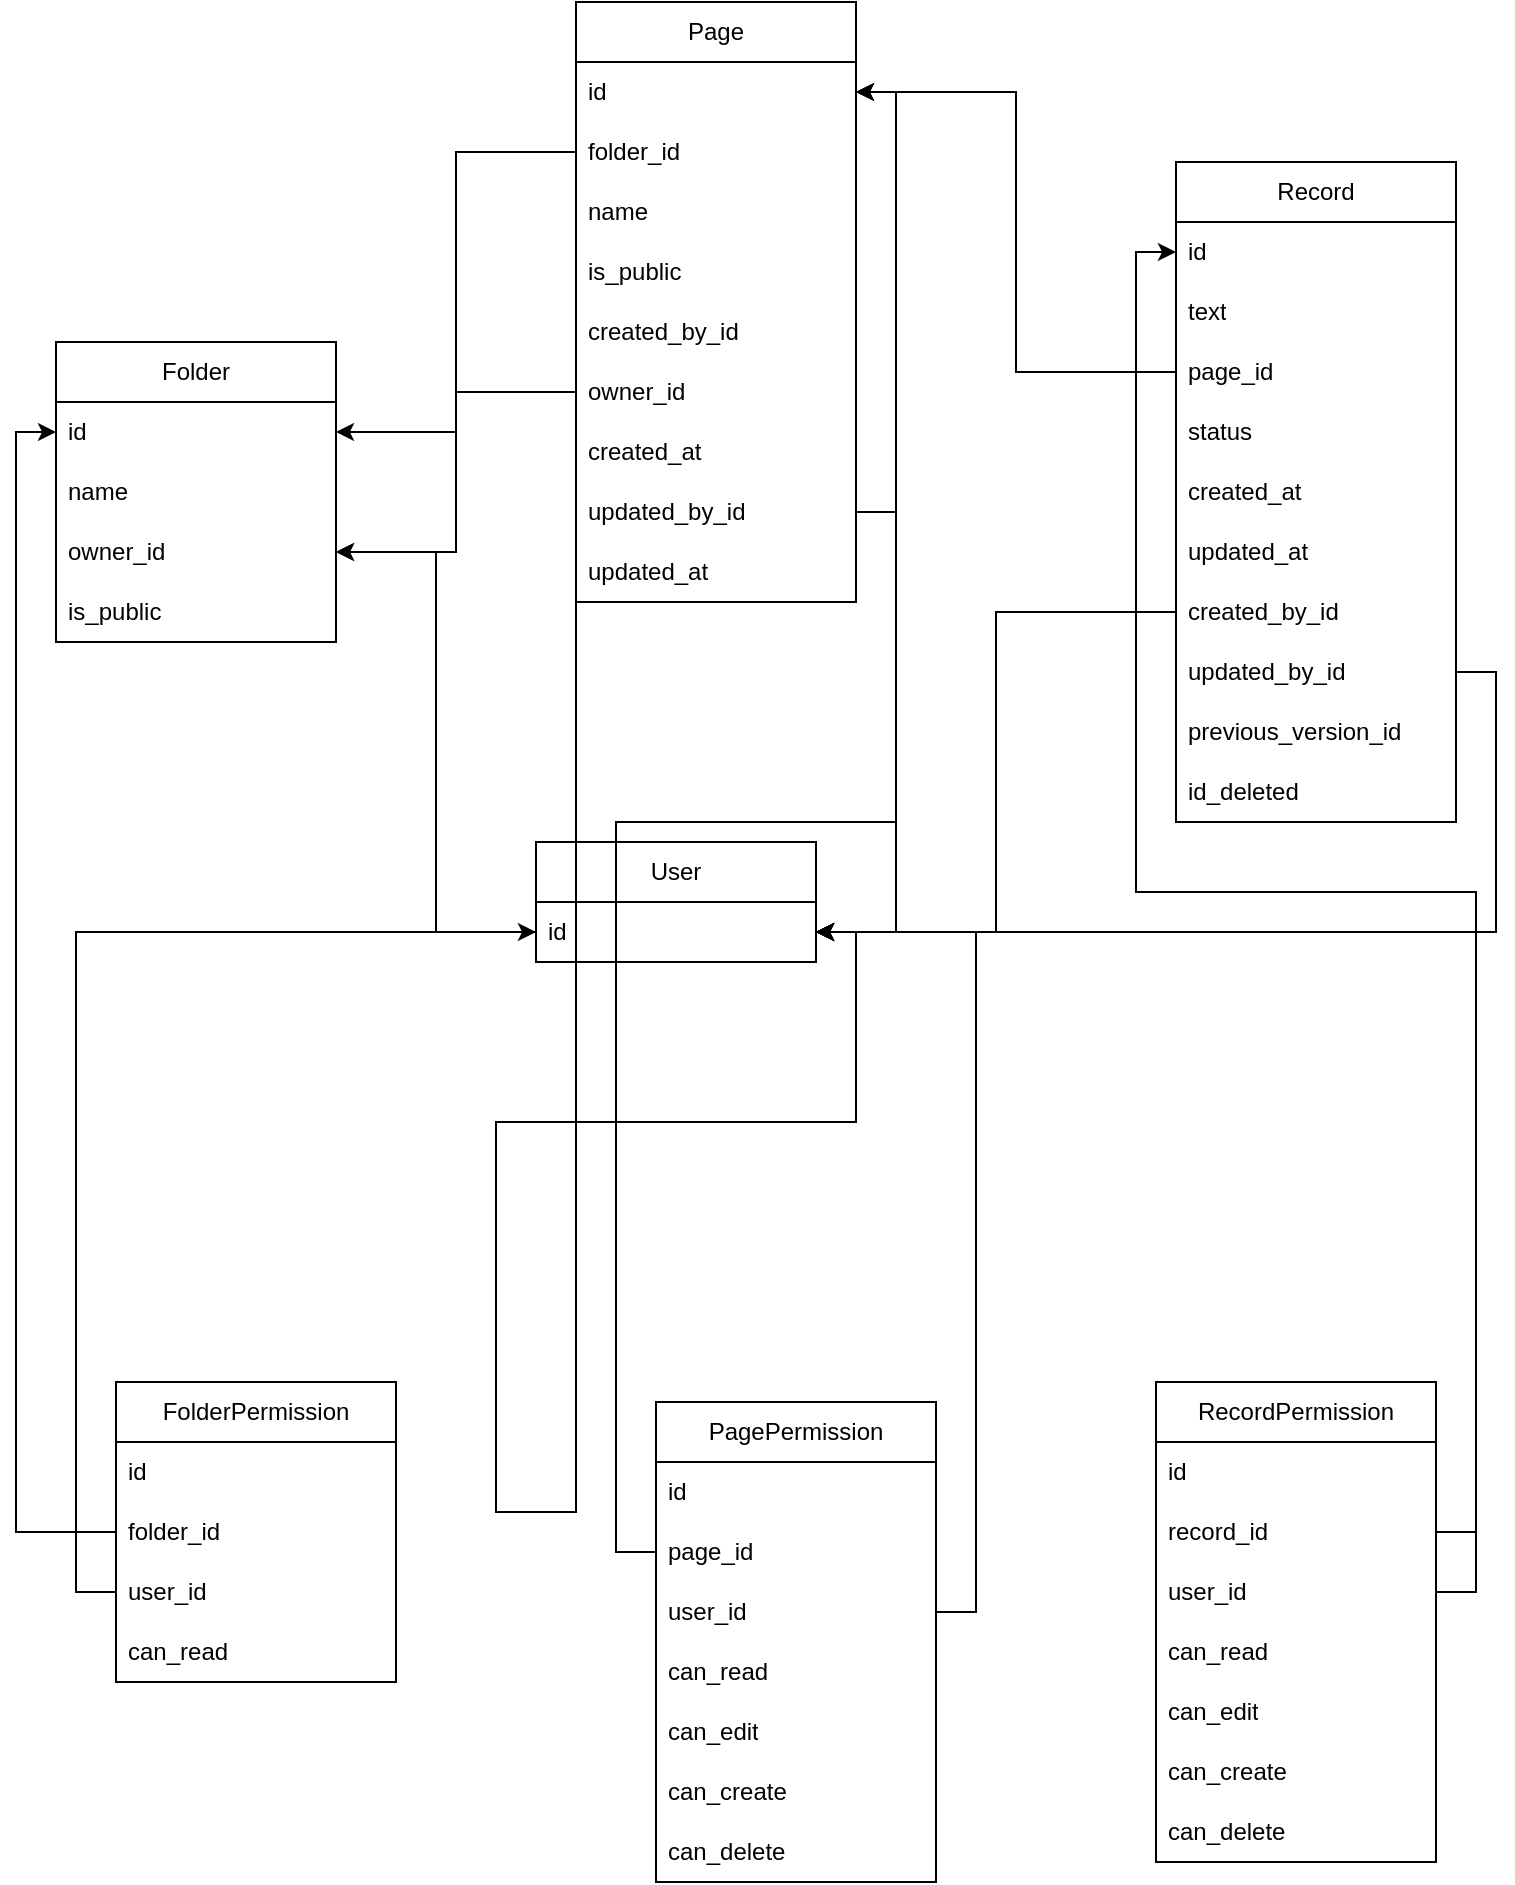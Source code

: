 <mxfile version="23.0.2" type="device">
  <diagram name="Страница — 1" id="hYY5Rk7xnTD9eC5QT3DJ">
    <mxGraphModel dx="1002" dy="1720" grid="1" gridSize="10" guides="1" tooltips="1" connect="1" arrows="1" fold="1" page="1" pageScale="1" pageWidth="827" pageHeight="1169" math="0" shadow="0">
      <root>
        <mxCell id="0" />
        <mxCell id="1" parent="0" />
        <mxCell id="MM1Cyqp3roJ8kWOKULAx-1" value="Folder" style="swimlane;fontStyle=0;childLayout=stackLayout;horizontal=1;startSize=30;horizontalStack=0;resizeParent=1;resizeParentMax=0;resizeLast=0;collapsible=1;marginBottom=0;whiteSpace=wrap;html=1;" vertex="1" parent="1">
          <mxGeometry x="70" y="-340" width="140" height="150" as="geometry" />
        </mxCell>
        <mxCell id="MM1Cyqp3roJ8kWOKULAx-2" value="id" style="text;strokeColor=none;fillColor=none;align=left;verticalAlign=middle;spacingLeft=4;spacingRight=4;overflow=hidden;points=[[0,0.5],[1,0.5]];portConstraint=eastwest;rotatable=0;whiteSpace=wrap;html=1;" vertex="1" parent="MM1Cyqp3roJ8kWOKULAx-1">
          <mxGeometry y="30" width="140" height="30" as="geometry" />
        </mxCell>
        <mxCell id="MM1Cyqp3roJ8kWOKULAx-3" value="name" style="text;strokeColor=none;fillColor=none;align=left;verticalAlign=middle;spacingLeft=4;spacingRight=4;overflow=hidden;points=[[0,0.5],[1,0.5]];portConstraint=eastwest;rotatable=0;whiteSpace=wrap;html=1;" vertex="1" parent="MM1Cyqp3roJ8kWOKULAx-1">
          <mxGeometry y="60" width="140" height="30" as="geometry" />
        </mxCell>
        <mxCell id="MM1Cyqp3roJ8kWOKULAx-29" value="owner_id" style="text;strokeColor=none;fillColor=none;align=left;verticalAlign=middle;spacingLeft=4;spacingRight=4;overflow=hidden;points=[[0,0.5],[1,0.5]];portConstraint=eastwest;rotatable=0;whiteSpace=wrap;html=1;" vertex="1" parent="MM1Cyqp3roJ8kWOKULAx-1">
          <mxGeometry y="90" width="140" height="30" as="geometry" />
        </mxCell>
        <mxCell id="MM1Cyqp3roJ8kWOKULAx-4" value="is_public" style="text;strokeColor=none;fillColor=none;align=left;verticalAlign=middle;spacingLeft=4;spacingRight=4;overflow=hidden;points=[[0,0.5],[1,0.5]];portConstraint=eastwest;rotatable=0;whiteSpace=wrap;html=1;" vertex="1" parent="MM1Cyqp3roJ8kWOKULAx-1">
          <mxGeometry y="120" width="140" height="30" as="geometry" />
        </mxCell>
        <mxCell id="MM1Cyqp3roJ8kWOKULAx-5" value="FolderPermission" style="swimlane;fontStyle=0;childLayout=stackLayout;horizontal=1;startSize=30;horizontalStack=0;resizeParent=1;resizeParentMax=0;resizeLast=0;collapsible=1;marginBottom=0;whiteSpace=wrap;html=1;" vertex="1" parent="1">
          <mxGeometry x="100" y="180" width="140" height="150" as="geometry" />
        </mxCell>
        <mxCell id="MM1Cyqp3roJ8kWOKULAx-6" value="id" style="text;strokeColor=none;fillColor=none;align=left;verticalAlign=middle;spacingLeft=4;spacingRight=4;overflow=hidden;points=[[0,0.5],[1,0.5]];portConstraint=eastwest;rotatable=0;whiteSpace=wrap;html=1;" vertex="1" parent="MM1Cyqp3roJ8kWOKULAx-5">
          <mxGeometry y="30" width="140" height="30" as="geometry" />
        </mxCell>
        <mxCell id="MM1Cyqp3roJ8kWOKULAx-7" value="folder_id" style="text;strokeColor=none;fillColor=none;align=left;verticalAlign=middle;spacingLeft=4;spacingRight=4;overflow=hidden;points=[[0,0.5],[1,0.5]];portConstraint=eastwest;rotatable=0;whiteSpace=wrap;html=1;" vertex="1" parent="MM1Cyqp3roJ8kWOKULAx-5">
          <mxGeometry y="60" width="140" height="30" as="geometry" />
        </mxCell>
        <mxCell id="MM1Cyqp3roJ8kWOKULAx-45" value="user_id" style="text;strokeColor=none;fillColor=none;align=left;verticalAlign=middle;spacingLeft=4;spacingRight=4;overflow=hidden;points=[[0,0.5],[1,0.5]];portConstraint=eastwest;rotatable=0;whiteSpace=wrap;html=1;" vertex="1" parent="MM1Cyqp3roJ8kWOKULAx-5">
          <mxGeometry y="90" width="140" height="30" as="geometry" />
        </mxCell>
        <mxCell id="MM1Cyqp3roJ8kWOKULAx-8" value="can_read" style="text;strokeColor=none;fillColor=none;align=left;verticalAlign=middle;spacingLeft=4;spacingRight=4;overflow=hidden;points=[[0,0.5],[1,0.5]];portConstraint=eastwest;rotatable=0;whiteSpace=wrap;html=1;" vertex="1" parent="MM1Cyqp3roJ8kWOKULAx-5">
          <mxGeometry y="120" width="140" height="30" as="geometry" />
        </mxCell>
        <mxCell id="MM1Cyqp3roJ8kWOKULAx-9" value="Page" style="swimlane;fontStyle=0;childLayout=stackLayout;horizontal=1;startSize=30;horizontalStack=0;resizeParent=1;resizeParentMax=0;resizeLast=0;collapsible=1;marginBottom=0;whiteSpace=wrap;html=1;" vertex="1" parent="1">
          <mxGeometry x="330" y="-510" width="140" height="300" as="geometry" />
        </mxCell>
        <mxCell id="MM1Cyqp3roJ8kWOKULAx-10" value="id" style="text;strokeColor=none;fillColor=none;align=left;verticalAlign=middle;spacingLeft=4;spacingRight=4;overflow=hidden;points=[[0,0.5],[1,0.5]];portConstraint=eastwest;rotatable=0;whiteSpace=wrap;html=1;" vertex="1" parent="MM1Cyqp3roJ8kWOKULAx-9">
          <mxGeometry y="30" width="140" height="30" as="geometry" />
        </mxCell>
        <mxCell id="MM1Cyqp3roJ8kWOKULAx-34" value="folder_id" style="text;strokeColor=none;fillColor=none;align=left;verticalAlign=middle;spacingLeft=4;spacingRight=4;overflow=hidden;points=[[0,0.5],[1,0.5]];portConstraint=eastwest;rotatable=0;whiteSpace=wrap;html=1;" vertex="1" parent="MM1Cyqp3roJ8kWOKULAx-9">
          <mxGeometry y="60" width="140" height="30" as="geometry" />
        </mxCell>
        <mxCell id="MM1Cyqp3roJ8kWOKULAx-11" value="name" style="text;strokeColor=none;fillColor=none;align=left;verticalAlign=middle;spacingLeft=4;spacingRight=4;overflow=hidden;points=[[0,0.5],[1,0.5]];portConstraint=eastwest;rotatable=0;whiteSpace=wrap;html=1;" vertex="1" parent="MM1Cyqp3roJ8kWOKULAx-9">
          <mxGeometry y="90" width="140" height="30" as="geometry" />
        </mxCell>
        <mxCell id="MM1Cyqp3roJ8kWOKULAx-35" value="is_public" style="text;strokeColor=none;fillColor=none;align=left;verticalAlign=middle;spacingLeft=4;spacingRight=4;overflow=hidden;points=[[0,0.5],[1,0.5]];portConstraint=eastwest;rotatable=0;whiteSpace=wrap;html=1;" vertex="1" parent="MM1Cyqp3roJ8kWOKULAx-9">
          <mxGeometry y="120" width="140" height="30" as="geometry" />
        </mxCell>
        <mxCell id="MM1Cyqp3roJ8kWOKULAx-54" value="created_by_id" style="text;strokeColor=none;fillColor=none;align=left;verticalAlign=middle;spacingLeft=4;spacingRight=4;overflow=hidden;points=[[0,0.5],[1,0.5]];portConstraint=eastwest;rotatable=0;whiteSpace=wrap;html=1;" vertex="1" parent="MM1Cyqp3roJ8kWOKULAx-9">
          <mxGeometry y="150" width="140" height="30" as="geometry" />
        </mxCell>
        <mxCell id="MM1Cyqp3roJ8kWOKULAx-36" value="owner_id" style="text;strokeColor=none;fillColor=none;align=left;verticalAlign=middle;spacingLeft=4;spacingRight=4;overflow=hidden;points=[[0,0.5],[1,0.5]];portConstraint=eastwest;rotatable=0;whiteSpace=wrap;html=1;" vertex="1" parent="MM1Cyqp3roJ8kWOKULAx-9">
          <mxGeometry y="180" width="140" height="30" as="geometry" />
        </mxCell>
        <mxCell id="MM1Cyqp3roJ8kWOKULAx-37" value="created_at" style="text;strokeColor=none;fillColor=none;align=left;verticalAlign=middle;spacingLeft=4;spacingRight=4;overflow=hidden;points=[[0,0.5],[1,0.5]];portConstraint=eastwest;rotatable=0;whiteSpace=wrap;html=1;" vertex="1" parent="MM1Cyqp3roJ8kWOKULAx-9">
          <mxGeometry y="210" width="140" height="30" as="geometry" />
        </mxCell>
        <mxCell id="MM1Cyqp3roJ8kWOKULAx-55" value="updated_by_id" style="text;strokeColor=none;fillColor=none;align=left;verticalAlign=middle;spacingLeft=4;spacingRight=4;overflow=hidden;points=[[0,0.5],[1,0.5]];portConstraint=eastwest;rotatable=0;whiteSpace=wrap;html=1;" vertex="1" parent="MM1Cyqp3roJ8kWOKULAx-9">
          <mxGeometry y="240" width="140" height="30" as="geometry" />
        </mxCell>
        <mxCell id="MM1Cyqp3roJ8kWOKULAx-12" value="updated_at" style="text;strokeColor=none;fillColor=none;align=left;verticalAlign=middle;spacingLeft=4;spacingRight=4;overflow=hidden;points=[[0,0.5],[1,0.5]];portConstraint=eastwest;rotatable=0;whiteSpace=wrap;html=1;" vertex="1" parent="MM1Cyqp3roJ8kWOKULAx-9">
          <mxGeometry y="270" width="140" height="30" as="geometry" />
        </mxCell>
        <mxCell id="MM1Cyqp3roJ8kWOKULAx-13" value="Record" style="swimlane;fontStyle=0;childLayout=stackLayout;horizontal=1;startSize=30;horizontalStack=0;resizeParent=1;resizeParentMax=0;resizeLast=0;collapsible=1;marginBottom=0;whiteSpace=wrap;html=1;" vertex="1" parent="1">
          <mxGeometry x="630" y="-430" width="140" height="330" as="geometry" />
        </mxCell>
        <mxCell id="MM1Cyqp3roJ8kWOKULAx-14" value="id" style="text;strokeColor=none;fillColor=none;align=left;verticalAlign=middle;spacingLeft=4;spacingRight=4;overflow=hidden;points=[[0,0.5],[1,0.5]];portConstraint=eastwest;rotatable=0;whiteSpace=wrap;html=1;" vertex="1" parent="MM1Cyqp3roJ8kWOKULAx-13">
          <mxGeometry y="30" width="140" height="30" as="geometry" />
        </mxCell>
        <mxCell id="MM1Cyqp3roJ8kWOKULAx-38" value="text" style="text;strokeColor=none;fillColor=none;align=left;verticalAlign=middle;spacingLeft=4;spacingRight=4;overflow=hidden;points=[[0,0.5],[1,0.5]];portConstraint=eastwest;rotatable=0;whiteSpace=wrap;html=1;" vertex="1" parent="MM1Cyqp3roJ8kWOKULAx-13">
          <mxGeometry y="60" width="140" height="30" as="geometry" />
        </mxCell>
        <mxCell id="MM1Cyqp3roJ8kWOKULAx-40" value="page_id" style="text;strokeColor=none;fillColor=none;align=left;verticalAlign=middle;spacingLeft=4;spacingRight=4;overflow=hidden;points=[[0,0.5],[1,0.5]];portConstraint=eastwest;rotatable=0;whiteSpace=wrap;html=1;" vertex="1" parent="MM1Cyqp3roJ8kWOKULAx-13">
          <mxGeometry y="90" width="140" height="30" as="geometry" />
        </mxCell>
        <mxCell id="MM1Cyqp3roJ8kWOKULAx-39" value="status" style="text;strokeColor=none;fillColor=none;align=left;verticalAlign=middle;spacingLeft=4;spacingRight=4;overflow=hidden;points=[[0,0.5],[1,0.5]];portConstraint=eastwest;rotatable=0;whiteSpace=wrap;html=1;" vertex="1" parent="MM1Cyqp3roJ8kWOKULAx-13">
          <mxGeometry y="120" width="140" height="30" as="geometry" />
        </mxCell>
        <mxCell id="MM1Cyqp3roJ8kWOKULAx-42" value="created_at" style="text;strokeColor=none;fillColor=none;align=left;verticalAlign=middle;spacingLeft=4;spacingRight=4;overflow=hidden;points=[[0,0.5],[1,0.5]];portConstraint=eastwest;rotatable=0;whiteSpace=wrap;html=1;" vertex="1" parent="MM1Cyqp3roJ8kWOKULAx-13">
          <mxGeometry y="150" width="140" height="30" as="geometry" />
        </mxCell>
        <mxCell id="MM1Cyqp3roJ8kWOKULAx-41" value="updated_at" style="text;strokeColor=none;fillColor=none;align=left;verticalAlign=middle;spacingLeft=4;spacingRight=4;overflow=hidden;points=[[0,0.5],[1,0.5]];portConstraint=eastwest;rotatable=0;whiteSpace=wrap;html=1;" vertex="1" parent="MM1Cyqp3roJ8kWOKULAx-13">
          <mxGeometry y="180" width="140" height="30" as="geometry" />
        </mxCell>
        <mxCell id="MM1Cyqp3roJ8kWOKULAx-44" value="created_by_id" style="text;strokeColor=none;fillColor=none;align=left;verticalAlign=middle;spacingLeft=4;spacingRight=4;overflow=hidden;points=[[0,0.5],[1,0.5]];portConstraint=eastwest;rotatable=0;whiteSpace=wrap;html=1;" vertex="1" parent="MM1Cyqp3roJ8kWOKULAx-13">
          <mxGeometry y="210" width="140" height="30" as="geometry" />
        </mxCell>
        <mxCell id="MM1Cyqp3roJ8kWOKULAx-43" value="updated_by_id" style="text;strokeColor=none;fillColor=none;align=left;verticalAlign=middle;spacingLeft=4;spacingRight=4;overflow=hidden;points=[[0,0.5],[1,0.5]];portConstraint=eastwest;rotatable=0;whiteSpace=wrap;html=1;" vertex="1" parent="MM1Cyqp3roJ8kWOKULAx-13">
          <mxGeometry y="240" width="140" height="30" as="geometry" />
        </mxCell>
        <mxCell id="MM1Cyqp3roJ8kWOKULAx-15" value="previous_version_id" style="text;strokeColor=none;fillColor=none;align=left;verticalAlign=middle;spacingLeft=4;spacingRight=4;overflow=hidden;points=[[0,0.5],[1,0.5]];portConstraint=eastwest;rotatable=0;whiteSpace=wrap;html=1;" vertex="1" parent="MM1Cyqp3roJ8kWOKULAx-13">
          <mxGeometry y="270" width="140" height="30" as="geometry" />
        </mxCell>
        <mxCell id="MM1Cyqp3roJ8kWOKULAx-16" value="id_deleted" style="text;strokeColor=none;fillColor=none;align=left;verticalAlign=middle;spacingLeft=4;spacingRight=4;overflow=hidden;points=[[0,0.5],[1,0.5]];portConstraint=eastwest;rotatable=0;whiteSpace=wrap;html=1;" vertex="1" parent="MM1Cyqp3roJ8kWOKULAx-13">
          <mxGeometry y="300" width="140" height="30" as="geometry" />
        </mxCell>
        <mxCell id="MM1Cyqp3roJ8kWOKULAx-17" value="User" style="swimlane;fontStyle=0;childLayout=stackLayout;horizontal=1;startSize=30;horizontalStack=0;resizeParent=1;resizeParentMax=0;resizeLast=0;collapsible=1;marginBottom=0;whiteSpace=wrap;html=1;" vertex="1" parent="1">
          <mxGeometry x="310" y="-90" width="140" height="60" as="geometry" />
        </mxCell>
        <mxCell id="MM1Cyqp3roJ8kWOKULAx-18" value="id" style="text;strokeColor=none;fillColor=none;align=left;verticalAlign=middle;spacingLeft=4;spacingRight=4;overflow=hidden;points=[[0,0.5],[1,0.5]];portConstraint=eastwest;rotatable=0;whiteSpace=wrap;html=1;" vertex="1" parent="MM1Cyqp3roJ8kWOKULAx-17">
          <mxGeometry y="30" width="140" height="30" as="geometry" />
        </mxCell>
        <mxCell id="MM1Cyqp3roJ8kWOKULAx-21" value="PagePermission" style="swimlane;fontStyle=0;childLayout=stackLayout;horizontal=1;startSize=30;horizontalStack=0;resizeParent=1;resizeParentMax=0;resizeLast=0;collapsible=1;marginBottom=0;whiteSpace=wrap;html=1;" vertex="1" parent="1">
          <mxGeometry x="370" y="190" width="140" height="240" as="geometry" />
        </mxCell>
        <mxCell id="MM1Cyqp3roJ8kWOKULAx-22" value="id" style="text;strokeColor=none;fillColor=none;align=left;verticalAlign=middle;spacingLeft=4;spacingRight=4;overflow=hidden;points=[[0,0.5],[1,0.5]];portConstraint=eastwest;rotatable=0;whiteSpace=wrap;html=1;" vertex="1" parent="MM1Cyqp3roJ8kWOKULAx-21">
          <mxGeometry y="30" width="140" height="30" as="geometry" />
        </mxCell>
        <mxCell id="MM1Cyqp3roJ8kWOKULAx-23" value="page_id" style="text;strokeColor=none;fillColor=none;align=left;verticalAlign=middle;spacingLeft=4;spacingRight=4;overflow=hidden;points=[[0,0.5],[1,0.5]];portConstraint=eastwest;rotatable=0;whiteSpace=wrap;html=1;" vertex="1" parent="MM1Cyqp3roJ8kWOKULAx-21">
          <mxGeometry y="60" width="140" height="30" as="geometry" />
        </mxCell>
        <mxCell id="MM1Cyqp3roJ8kWOKULAx-47" value="user_id" style="text;strokeColor=none;fillColor=none;align=left;verticalAlign=middle;spacingLeft=4;spacingRight=4;overflow=hidden;points=[[0,0.5],[1,0.5]];portConstraint=eastwest;rotatable=0;whiteSpace=wrap;html=1;" vertex="1" parent="MM1Cyqp3roJ8kWOKULAx-21">
          <mxGeometry y="90" width="140" height="30" as="geometry" />
        </mxCell>
        <mxCell id="MM1Cyqp3roJ8kWOKULAx-46" value="can_read" style="text;strokeColor=none;fillColor=none;align=left;verticalAlign=middle;spacingLeft=4;spacingRight=4;overflow=hidden;points=[[0,0.5],[1,0.5]];portConstraint=eastwest;rotatable=0;whiteSpace=wrap;html=1;" vertex="1" parent="MM1Cyqp3roJ8kWOKULAx-21">
          <mxGeometry y="120" width="140" height="30" as="geometry" />
        </mxCell>
        <mxCell id="MM1Cyqp3roJ8kWOKULAx-24" value="can_edit" style="text;strokeColor=none;fillColor=none;align=left;verticalAlign=middle;spacingLeft=4;spacingRight=4;overflow=hidden;points=[[0,0.5],[1,0.5]];portConstraint=eastwest;rotatable=0;whiteSpace=wrap;html=1;" vertex="1" parent="MM1Cyqp3roJ8kWOKULAx-21">
          <mxGeometry y="150" width="140" height="30" as="geometry" />
        </mxCell>
        <mxCell id="MM1Cyqp3roJ8kWOKULAx-48" value="can_create" style="text;strokeColor=none;fillColor=none;align=left;verticalAlign=middle;spacingLeft=4;spacingRight=4;overflow=hidden;points=[[0,0.5],[1,0.5]];portConstraint=eastwest;rotatable=0;whiteSpace=wrap;html=1;" vertex="1" parent="MM1Cyqp3roJ8kWOKULAx-21">
          <mxGeometry y="180" width="140" height="30" as="geometry" />
        </mxCell>
        <mxCell id="MM1Cyqp3roJ8kWOKULAx-49" value="can_delete" style="text;strokeColor=none;fillColor=none;align=left;verticalAlign=middle;spacingLeft=4;spacingRight=4;overflow=hidden;points=[[0,0.5],[1,0.5]];portConstraint=eastwest;rotatable=0;whiteSpace=wrap;html=1;" vertex="1" parent="MM1Cyqp3roJ8kWOKULAx-21">
          <mxGeometry y="210" width="140" height="30" as="geometry" />
        </mxCell>
        <mxCell id="MM1Cyqp3roJ8kWOKULAx-56" value="RecordPermission" style="swimlane;fontStyle=0;childLayout=stackLayout;horizontal=1;startSize=30;horizontalStack=0;resizeParent=1;resizeParentMax=0;resizeLast=0;collapsible=1;marginBottom=0;whiteSpace=wrap;html=1;" vertex="1" parent="1">
          <mxGeometry x="620" y="180" width="140" height="240" as="geometry" />
        </mxCell>
        <mxCell id="MM1Cyqp3roJ8kWOKULAx-57" value="id" style="text;strokeColor=none;fillColor=none;align=left;verticalAlign=middle;spacingLeft=4;spacingRight=4;overflow=hidden;points=[[0,0.5],[1,0.5]];portConstraint=eastwest;rotatable=0;whiteSpace=wrap;html=1;" vertex="1" parent="MM1Cyqp3roJ8kWOKULAx-56">
          <mxGeometry y="30" width="140" height="30" as="geometry" />
        </mxCell>
        <mxCell id="MM1Cyqp3roJ8kWOKULAx-58" value="record_id" style="text;strokeColor=none;fillColor=none;align=left;verticalAlign=middle;spacingLeft=4;spacingRight=4;overflow=hidden;points=[[0,0.5],[1,0.5]];portConstraint=eastwest;rotatable=0;whiteSpace=wrap;html=1;" vertex="1" parent="MM1Cyqp3roJ8kWOKULAx-56">
          <mxGeometry y="60" width="140" height="30" as="geometry" />
        </mxCell>
        <mxCell id="MM1Cyqp3roJ8kWOKULAx-59" value="user_id" style="text;strokeColor=none;fillColor=none;align=left;verticalAlign=middle;spacingLeft=4;spacingRight=4;overflow=hidden;points=[[0,0.5],[1,0.5]];portConstraint=eastwest;rotatable=0;whiteSpace=wrap;html=1;" vertex="1" parent="MM1Cyqp3roJ8kWOKULAx-56">
          <mxGeometry y="90" width="140" height="30" as="geometry" />
        </mxCell>
        <mxCell id="MM1Cyqp3roJ8kWOKULAx-60" value="can_read" style="text;strokeColor=none;fillColor=none;align=left;verticalAlign=middle;spacingLeft=4;spacingRight=4;overflow=hidden;points=[[0,0.5],[1,0.5]];portConstraint=eastwest;rotatable=0;whiteSpace=wrap;html=1;" vertex="1" parent="MM1Cyqp3roJ8kWOKULAx-56">
          <mxGeometry y="120" width="140" height="30" as="geometry" />
        </mxCell>
        <mxCell id="MM1Cyqp3roJ8kWOKULAx-61" value="can_edit" style="text;strokeColor=none;fillColor=none;align=left;verticalAlign=middle;spacingLeft=4;spacingRight=4;overflow=hidden;points=[[0,0.5],[1,0.5]];portConstraint=eastwest;rotatable=0;whiteSpace=wrap;html=1;" vertex="1" parent="MM1Cyqp3roJ8kWOKULAx-56">
          <mxGeometry y="150" width="140" height="30" as="geometry" />
        </mxCell>
        <mxCell id="MM1Cyqp3roJ8kWOKULAx-62" value="can_create" style="text;strokeColor=none;fillColor=none;align=left;verticalAlign=middle;spacingLeft=4;spacingRight=4;overflow=hidden;points=[[0,0.5],[1,0.5]];portConstraint=eastwest;rotatable=0;whiteSpace=wrap;html=1;" vertex="1" parent="MM1Cyqp3roJ8kWOKULAx-56">
          <mxGeometry y="180" width="140" height="30" as="geometry" />
        </mxCell>
        <mxCell id="MM1Cyqp3roJ8kWOKULAx-63" value="can_delete" style="text;strokeColor=none;fillColor=none;align=left;verticalAlign=middle;spacingLeft=4;spacingRight=4;overflow=hidden;points=[[0,0.5],[1,0.5]];portConstraint=eastwest;rotatable=0;whiteSpace=wrap;html=1;" vertex="1" parent="MM1Cyqp3roJ8kWOKULAx-56">
          <mxGeometry y="210" width="140" height="30" as="geometry" />
        </mxCell>
        <mxCell id="MM1Cyqp3roJ8kWOKULAx-64" style="edgeStyle=orthogonalEdgeStyle;rounded=0;orthogonalLoop=1;jettySize=auto;html=1;exitX=0;exitY=0.5;exitDx=0;exitDy=0;" edge="1" parent="1" source="MM1Cyqp3roJ8kWOKULAx-18" target="MM1Cyqp3roJ8kWOKULAx-29">
          <mxGeometry relative="1" as="geometry" />
        </mxCell>
        <mxCell id="MM1Cyqp3roJ8kWOKULAx-65" style="edgeStyle=orthogonalEdgeStyle;rounded=0;orthogonalLoop=1;jettySize=auto;html=1;exitX=0;exitY=0.5;exitDx=0;exitDy=0;" edge="1" parent="1" source="MM1Cyqp3roJ8kWOKULAx-34" target="MM1Cyqp3roJ8kWOKULAx-2">
          <mxGeometry relative="1" as="geometry" />
        </mxCell>
        <mxCell id="MM1Cyqp3roJ8kWOKULAx-66" style="edgeStyle=orthogonalEdgeStyle;rounded=0;orthogonalLoop=1;jettySize=auto;html=1;exitX=0;exitY=0.5;exitDx=0;exitDy=0;" edge="1" parent="1" source="MM1Cyqp3roJ8kWOKULAx-54" target="MM1Cyqp3roJ8kWOKULAx-18">
          <mxGeometry relative="1" as="geometry">
            <Array as="points">
              <mxPoint x="290" y="245" />
              <mxPoint x="290" y="50" />
              <mxPoint x="470" y="50" />
              <mxPoint x="470" y="-45" />
            </Array>
          </mxGeometry>
        </mxCell>
        <mxCell id="MM1Cyqp3roJ8kWOKULAx-67" style="edgeStyle=orthogonalEdgeStyle;rounded=0;orthogonalLoop=1;jettySize=auto;html=1;exitX=0;exitY=0.5;exitDx=0;exitDy=0;" edge="1" parent="1" source="MM1Cyqp3roJ8kWOKULAx-36" target="MM1Cyqp3roJ8kWOKULAx-29">
          <mxGeometry relative="1" as="geometry" />
        </mxCell>
        <mxCell id="MM1Cyqp3roJ8kWOKULAx-68" style="edgeStyle=orthogonalEdgeStyle;rounded=0;orthogonalLoop=1;jettySize=auto;html=1;exitX=1;exitY=0.5;exitDx=0;exitDy=0;" edge="1" parent="1" source="MM1Cyqp3roJ8kWOKULAx-55" target="MM1Cyqp3roJ8kWOKULAx-18">
          <mxGeometry relative="1" as="geometry" />
        </mxCell>
        <mxCell id="MM1Cyqp3roJ8kWOKULAx-69" style="edgeStyle=orthogonalEdgeStyle;rounded=0;orthogonalLoop=1;jettySize=auto;html=1;exitX=0;exitY=0.5;exitDx=0;exitDy=0;" edge="1" parent="1" source="MM1Cyqp3roJ8kWOKULAx-40" target="MM1Cyqp3roJ8kWOKULAx-10">
          <mxGeometry relative="1" as="geometry" />
        </mxCell>
        <mxCell id="MM1Cyqp3roJ8kWOKULAx-70" style="edgeStyle=orthogonalEdgeStyle;rounded=0;orthogonalLoop=1;jettySize=auto;html=1;exitX=0;exitY=0.5;exitDx=0;exitDy=0;" edge="1" parent="1" source="MM1Cyqp3roJ8kWOKULAx-44" target="MM1Cyqp3roJ8kWOKULAx-18">
          <mxGeometry relative="1" as="geometry" />
        </mxCell>
        <mxCell id="MM1Cyqp3roJ8kWOKULAx-71" style="edgeStyle=orthogonalEdgeStyle;rounded=0;orthogonalLoop=1;jettySize=auto;html=1;exitX=1;exitY=0.5;exitDx=0;exitDy=0;" edge="1" parent="1" source="MM1Cyqp3roJ8kWOKULAx-43" target="MM1Cyqp3roJ8kWOKULAx-18">
          <mxGeometry relative="1" as="geometry" />
        </mxCell>
        <mxCell id="MM1Cyqp3roJ8kWOKULAx-72" style="edgeStyle=orthogonalEdgeStyle;rounded=0;orthogonalLoop=1;jettySize=auto;html=1;exitX=0;exitY=0.5;exitDx=0;exitDy=0;entryX=0;entryY=0.5;entryDx=0;entryDy=0;" edge="1" parent="1" source="MM1Cyqp3roJ8kWOKULAx-7" target="MM1Cyqp3roJ8kWOKULAx-2">
          <mxGeometry relative="1" as="geometry" />
        </mxCell>
        <mxCell id="MM1Cyqp3roJ8kWOKULAx-73" style="edgeStyle=orthogonalEdgeStyle;rounded=0;orthogonalLoop=1;jettySize=auto;html=1;exitX=0;exitY=0.5;exitDx=0;exitDy=0;" edge="1" parent="1" source="MM1Cyqp3roJ8kWOKULAx-45" target="MM1Cyqp3roJ8kWOKULAx-18">
          <mxGeometry relative="1" as="geometry" />
        </mxCell>
        <mxCell id="MM1Cyqp3roJ8kWOKULAx-74" style="edgeStyle=orthogonalEdgeStyle;rounded=0;orthogonalLoop=1;jettySize=auto;html=1;exitX=0;exitY=0.5;exitDx=0;exitDy=0;" edge="1" parent="1" source="MM1Cyqp3roJ8kWOKULAx-23" target="MM1Cyqp3roJ8kWOKULAx-10">
          <mxGeometry relative="1" as="geometry" />
        </mxCell>
        <mxCell id="MM1Cyqp3roJ8kWOKULAx-75" style="edgeStyle=orthogonalEdgeStyle;rounded=0;orthogonalLoop=1;jettySize=auto;html=1;exitX=1;exitY=0.5;exitDx=0;exitDy=0;" edge="1" parent="1" source="MM1Cyqp3roJ8kWOKULAx-47" target="MM1Cyqp3roJ8kWOKULAx-18">
          <mxGeometry relative="1" as="geometry" />
        </mxCell>
        <mxCell id="MM1Cyqp3roJ8kWOKULAx-76" style="edgeStyle=orthogonalEdgeStyle;rounded=0;orthogonalLoop=1;jettySize=auto;html=1;exitX=1;exitY=0.5;exitDx=0;exitDy=0;" edge="1" parent="1" source="MM1Cyqp3roJ8kWOKULAx-58" target="MM1Cyqp3roJ8kWOKULAx-14">
          <mxGeometry relative="1" as="geometry" />
        </mxCell>
        <mxCell id="MM1Cyqp3roJ8kWOKULAx-77" style="edgeStyle=orthogonalEdgeStyle;rounded=0;orthogonalLoop=1;jettySize=auto;html=1;exitX=1;exitY=0.5;exitDx=0;exitDy=0;" edge="1" parent="1" source="MM1Cyqp3roJ8kWOKULAx-59" target="MM1Cyqp3roJ8kWOKULAx-18">
          <mxGeometry relative="1" as="geometry" />
        </mxCell>
      </root>
    </mxGraphModel>
  </diagram>
</mxfile>
